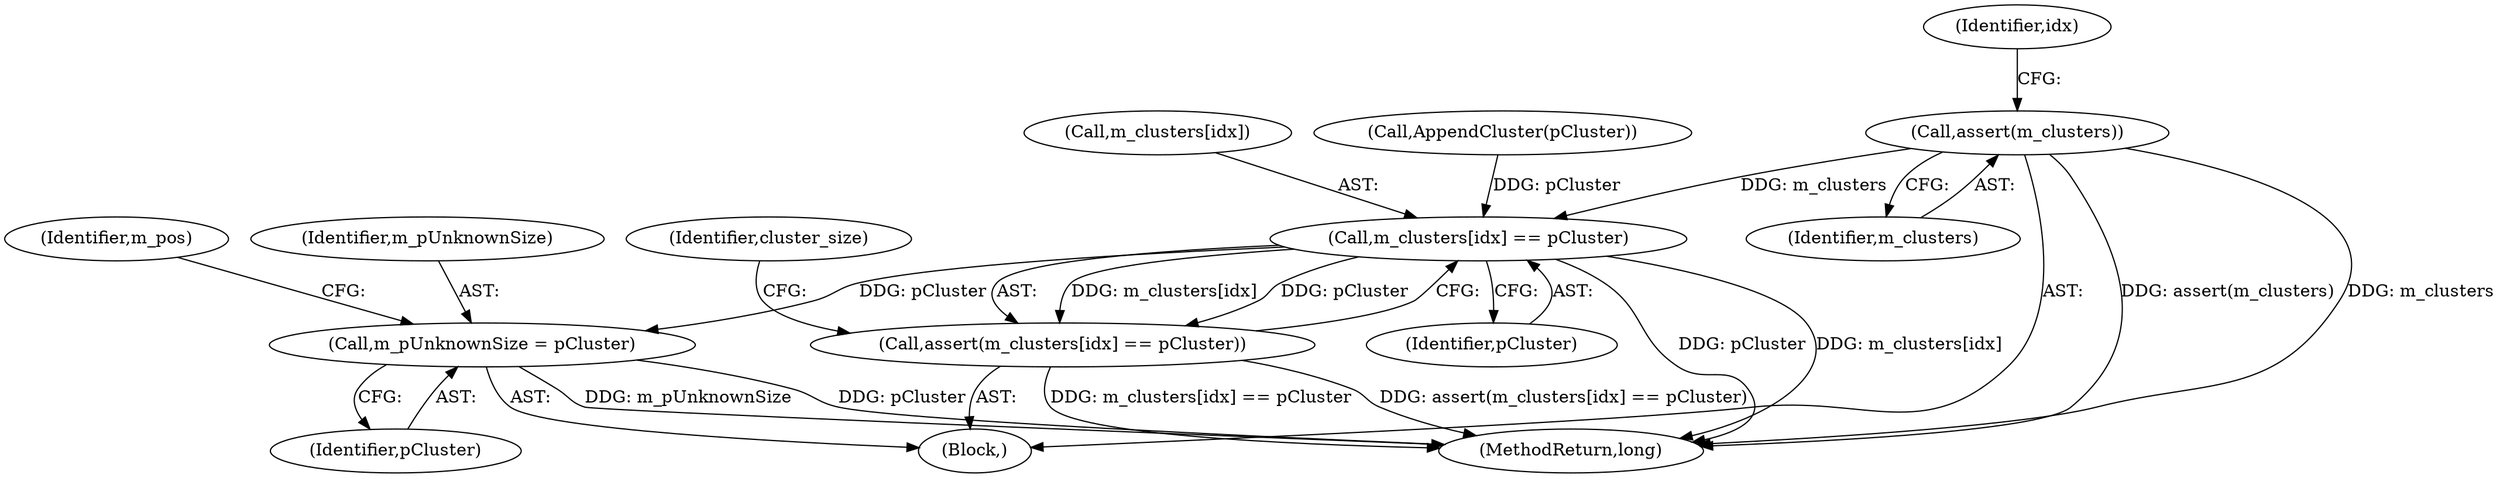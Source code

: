 digraph "1_Android_cc274e2abe8b2a6698a5c47d8aa4bb45f1f9538d_6@API" {
"1000682" [label="(Call,assert(m_clusters))"];
"1000689" [label="(Call,m_clusters[idx] == pCluster)"];
"1000688" [label="(Call,assert(m_clusters[idx] == pCluster))"];
"1000715" [label="(Call,m_pUnknownSize = pCluster)"];
"1000689" [label="(Call,m_clusters[idx] == pCluster)"];
"1000715" [label="(Call,m_pUnknownSize = pCluster)"];
"1000682" [label="(Call,assert(m_clusters))"];
"1000696" [label="(Identifier,cluster_size)"];
"1000690" [label="(Call,m_clusters[idx])"];
"1000717" [label="(Identifier,pCluster)"];
"1000683" [label="(Identifier,m_clusters)"];
"1000168" [label="(Block,)"];
"1000693" [label="(Identifier,pCluster)"];
"1000719" [label="(Identifier,m_pos)"];
"1000686" [label="(Identifier,idx)"];
"1000688" [label="(Call,assert(m_clusters[idx] == pCluster))"];
"1000716" [label="(Identifier,m_pUnknownSize)"];
"1000680" [label="(Call,AppendCluster(pCluster))"];
"1001019" [label="(MethodReturn,long)"];
"1000682" -> "1000168"  [label="AST: "];
"1000682" -> "1000683"  [label="CFG: "];
"1000683" -> "1000682"  [label="AST: "];
"1000686" -> "1000682"  [label="CFG: "];
"1000682" -> "1001019"  [label="DDG: assert(m_clusters)"];
"1000682" -> "1001019"  [label="DDG: m_clusters"];
"1000682" -> "1000689"  [label="DDG: m_clusters"];
"1000689" -> "1000688"  [label="AST: "];
"1000689" -> "1000693"  [label="CFG: "];
"1000690" -> "1000689"  [label="AST: "];
"1000693" -> "1000689"  [label="AST: "];
"1000688" -> "1000689"  [label="CFG: "];
"1000689" -> "1001019"  [label="DDG: pCluster"];
"1000689" -> "1001019"  [label="DDG: m_clusters[idx]"];
"1000689" -> "1000688"  [label="DDG: m_clusters[idx]"];
"1000689" -> "1000688"  [label="DDG: pCluster"];
"1000680" -> "1000689"  [label="DDG: pCluster"];
"1000689" -> "1000715"  [label="DDG: pCluster"];
"1000688" -> "1000168"  [label="AST: "];
"1000696" -> "1000688"  [label="CFG: "];
"1000688" -> "1001019"  [label="DDG: m_clusters[idx] == pCluster"];
"1000688" -> "1001019"  [label="DDG: assert(m_clusters[idx] == pCluster)"];
"1000715" -> "1000168"  [label="AST: "];
"1000715" -> "1000717"  [label="CFG: "];
"1000716" -> "1000715"  [label="AST: "];
"1000717" -> "1000715"  [label="AST: "];
"1000719" -> "1000715"  [label="CFG: "];
"1000715" -> "1001019"  [label="DDG: m_pUnknownSize"];
"1000715" -> "1001019"  [label="DDG: pCluster"];
}

